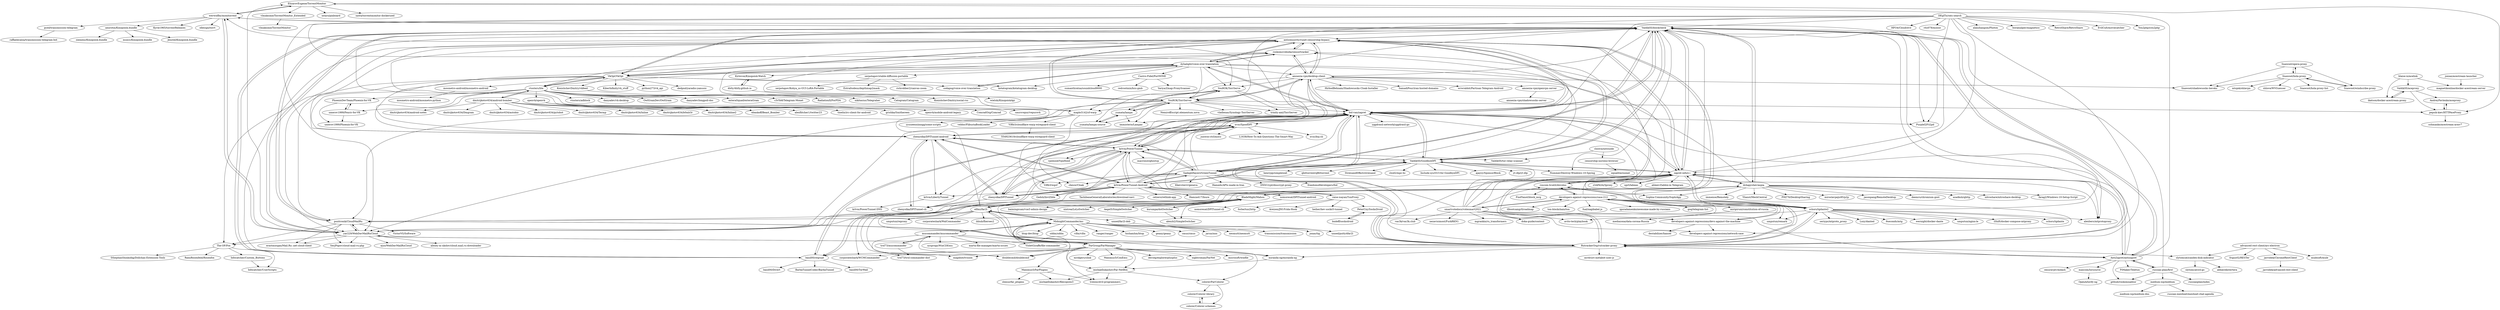 digraph G {
"ValdikSS/aceproxy" -> "AndreyPavlenko/aceproxy"
"ValdikSS/aceproxy" -> "ikatson/docker-acestream-proxy"
"ValdikSS/aceproxy" -> "pepsik-kiev/HTTPAceProxy"
"roskomsvoboda/censortracker" -> "anticensority/runet-censorship-bypass"
"roskomsvoboda/censortracker" -> "amnezia-vpn/desktop-client"
"roskomsvoboda/censortracker" -> "zhenyolka/DPITunnel-android"
"roskomsvoboda/censortracker" -> "ilyhalight/voice-over-translation"
"mucommander/mucommander" -> "trol73/mucommander"
"mucommander/mucommander" -> "doublecmd/doublecmd" ["e"=1]
"mucommander/mucommander" -> "MidnightCommander/mc"
"mucommander/mucommander" -> "VioletGiraffe/file-commander"
"mucommander/mucommander" -> "trol73/trol-commander-dist"
"mucommander/mucommander" -> "sysprogs/WinCDEmu" ["e"=1]
"mucommander/mucommander" -> "marta-file-manager/marta-issues"
"mucommander/mucommander" -> "FarGroup/FarManager"
"ValdikSS/GoodbyeDPI" -> "bol-van/zapret"
"ValdikSS/GoodbyeDPI" -> "SadeghHayeri/GreenTunnel"
"ValdikSS/GoodbyeDPI" -> "ValdikSS/blockcheck"
"ValdikSS/GoodbyeDPI" -> "krlvm/PowerTunnel"
"ValdikSS/GoodbyeDPI" -> "krlvm/PowerTunnel-Android"
"ValdikSS/GoodbyeDPI" -> "StreisandEffect/streisand" ["e"=1]
"ValdikSS/GoodbyeDPI" -> "anticensority/runet-censorship-bypass"
"ValdikSS/GoodbyeDPI" -> "clsid2/mpc-hc" ["e"=1]
"ValdikSS/GoodbyeDPI" -> "Include-sys/GUI-for-GoodbyeDPI" ["e"=1]
"ValdikSS/GoodbyeDPI" -> "Nummer/Destroy-Windows-10-Spying" ["e"=1]
"ValdikSS/GoodbyeDPI" -> "ajayyy/SponsorBlock" ["e"=1]
"ValdikSS/GoodbyeDPI" -> "yt-dlp/yt-dlp" ["e"=1]
"ValdikSS/GoodbyeDPI" -> "henrypp/simplewall" ["e"=1]
"ValdikSS/GoodbyeDPI" -> "zapret-info/z-i"
"ValdikSS/GoodbyeDPI" -> "qbittorrent/qBittorrent" ["e"=1]
"yar229/WebDavMailRuCloud" -> "pozitronik/CloudMailRu"
"yar229/WebDavMailRuCloud" -> "erastmorgan/Mail.Ru-.net-cloud-client"
"yar229/WebDavMailRuCloud" -> "ValdikSS/blockcheck"
"yar229/WebDavMailRuCloud" -> "SerjPopov/cloud-mail-ru-php"
"yar229/WebDavMailRuCloud" -> "alexey-m-ukolov/cloud.mail.ru-downloader"
"yar229/WebDavMailRuCloud" -> "The-OP/Fox"
"yar229/WebDavMailRuCloud" -> "bol-van/zapret"
"yar229/WebDavMailRuCloud" -> "ElizarovEugene/TorrentMonitor"
"yar229/WebDavMailRuCloud" -> "werwolfby/monitorrent"
"yar229/WebDavMailRuCloud" -> "ejuo/WebDavMailRuCloud"
"yar229/WebDavMailRuCloud" -> "RutrackerOrg/rutracker-proxy"
"ValdikSS/blockcheck" -> "bol-van/zapret"
"ValdikSS/blockcheck" -> "ValdikSS/GoodbyeDPI"
"ValdikSS/blockcheck" -> "zapret-info/z-i"
"ValdikSS/blockcheck" -> "basil00/reqrypt"
"ValdikSS/blockcheck" -> "RutrackerOrg/rutracker-proxy"
"ValdikSS/blockcheck" -> "AntiZapret/antizapret"
"ValdikSS/blockcheck" -> "anticensority/runet-censorship-bypass"
"ValdikSS/blockcheck" -> "dchapyshev/aspia"
"ValdikSS/blockcheck" -> "pozitronik/CloudMailRu"
"ValdikSS/blockcheck" -> "yar229/WebDavMailRuCloud"
"ValdikSS/blockcheck" -> "PurpleI2P/i2pd" ["e"=1]
"ValdikSS/blockcheck" -> "Nummer/Destroy-Windows-10-Spying" ["e"=1]
"ValdikSS/blockcheck" -> "SadeghHayeri/GreenTunnel"
"ValdikSS/blockcheck" -> "VkOpt/VkOpt"
"ValdikSS/blockcheck" -> "alexbers/mtprotoproxy" ["e"=1]
"anticensority/runet-censorship-bypass" -> "roskomsvoboda/censortracker"
"anticensority/runet-censorship-bypass" -> "ValdikSS/blockcheck"
"anticensority/runet-censorship-bypass" -> "VkOpt/VkOpt"
"anticensority/runet-censorship-bypass" -> "bol-van/zapret"
"anticensority/runet-censorship-bypass" -> "ValdikSS/GoodbyeDPI"
"anticensority/runet-censorship-bypass" -> "RutrackerOrg/rutracker-proxy"
"anticensority/runet-censorship-bypass" -> "ilyhalight/voice-over-translation"
"anticensority/runet-censorship-bypass" -> "amnezia-vpn/desktop-client"
"anticensority/runet-censorship-bypass" -> "zapret-info/z-i"
"anticensority/runet-censorship-bypass" -> "YouROK/TorrServer"
"anticensority/runet-censorship-bypass" -> "basil00/reqrypt"
"anticensority/runet-censorship-bypass" -> "zhenyolka/DPITunnel-android"
"anticensority/runet-censorship-bypass" -> "vtosters/lite"
"anticensority/runet-censorship-bypass" -> "yar229/WebDavMailRuCloud"
"anticensority/runet-censorship-bypass" -> "maple3142/cf-warp"
"bol-van/zapret" -> "ValdikSS/blockcheck"
"bol-van/zapret" -> "ValdikSS/GoodbyeDPI"
"bol-van/zapret" -> "SadeghHayeri/GreenTunnel"
"bol-van/zapret" -> "krlvm/PowerTunnel"
"bol-van/zapret" -> "zapret-info/z-i"
"bol-van/zapret" -> "basil00/reqrypt"
"bol-van/zapret" -> "zhenyolka/DPITunnel"
"bol-van/zapret" -> "ilyhalight/voice-over-translation"
"bol-van/zapret" -> "PurpleI2P/i2pd" ["e"=1]
"bol-van/zapret" -> "anticensority/runet-censorship-bypass"
"bol-van/zapret" -> "zhenyolka/DPITunnel-android"
"bol-van/zapret" -> "RutrackerOrg/rutracker-proxy"
"bol-van/zapret" -> "yggdrasil-network/yggdrasil-go" ["e"=1]
"bol-van/zapret" -> "amnezia-vpn/desktop-client"
"bol-van/zapret" -> "xvzc/SpoofDPI"
"VkOpt/VkOpt" -> "anticensority/runet-censorship-bypass"
"VkOpt/VkOpt" -> "ValdikSS/blockcheck"
"VkOpt/VkOpt" -> "sodapng/voice-over-translation"
"VkOpt/VkOpt" -> "vtosters/lite"
"VkOpt/VkOpt" -> "KiberInfinity/vk_stuff"
"VkOpt/VkOpt" -> "The-OP/Fox"
"VkOpt/VkOpt" -> "ilyhalight/voice-over-translation"
"VkOpt/VkOpt" -> "roskomsvoboda/censortracker"
"VkOpt/VkOpt" -> "pozitronik/CloudMailRu"
"VkOpt/VkOpt" -> "zhenyolka/DPITunnel-android"
"VkOpt/VkOpt" -> "python273/vk_api" ["e"=1]
"VkOpt/VkOpt" -> "dedpnd/yaradio-yamusic" ["e"=1]
"VkOpt/VkOpt" -> "kotatogram/kotatogram-desktop" ["e"=1]
"VkOpt/VkOpt" -> "KonishchevDmitry/vkfeed"
"VkOpt/VkOpt" -> "mosmetro-android/mosmetro-android"
"zapret-info/z-i" -> "ValdikSS/blockcheck"
"zapret-info/z-i" -> "bol-van/zapret"
"zapret-info/z-i" -> "AntiZapret/antizapret"
"zapret-info/z-i" -> "alexbers/mtprotoproxy" ["e"=1]
"zapret-info/z-i" -> "RutrackerOrg/rutracker-proxy"
"zapret-info/z-i" -> "schors/tgdante2"
"zapret-info/z-i" -> "anticensority/runet-censorship-bypass"
"zapret-info/z-i" -> "ValdikSS/GoodbyeDPI"
"zapret-info/z-i" -> "ableev/Zabbix-in-Telegram" ["e"=1]
"zapret-info/z-i" -> "roscom-hvatit/dovolno"
"zapret-info/z-i" -> "yar229/WebDavMailRuCloud"
"zapret-info/z-i" -> "z3APA3A/3proxy" ["e"=1]
"zapret-info/z-i" -> "werwolfby/monitorrent"
"zapret-info/z-i" -> "uprt/labean" ["e"=1]
"zapret-info/z-i" -> "dchapyshev/aspia"
"Castro-Fidel/PortWINE" -> "redrootmin/bzu-gmb"
"Castro-Fidel/PortWINE" -> "Yariya/Zmap-ProxyScanner" ["e"=1]
"Castro-Fidel/PortWINE" -> "sumanthratna/soundcloud9000" ["e"=1]
"amnezia-vpn/desktop-client" -> "roskomsvoboda/censortracker"
"amnezia-vpn/desktop-client" -> "cbeuw/Cloak" ["e"=1]
"amnezia-vpn/desktop-client" -> "bol-van/zapret"
"amnezia-vpn/desktop-client" -> "amnezia-vpn/openvpn-server"
"amnezia-vpn/desktop-client" -> "HirbodBehnam/Shadowsocks-Cloak-Installer" ["e"=1]
"amnezia-vpn/desktop-client" -> "anticensority/runet-censorship-bypass"
"amnezia-vpn/desktop-client" -> "Snawoot/shadowsocks-heroku"
"amnezia-vpn/desktop-client" -> "SamadiPour/iran-hosted-domains" ["e"=1]
"amnezia-vpn/desktop-client" -> "maple3142/cf-warp"
"amnezia-vpn/desktop-client" -> "vpnhood/VpnHood" ["e"=1]
"amnezia-vpn/desktop-client" -> "ValdikSS/blockcheck"
"amnezia-vpn/desktop-client" -> "krlvm/PowerTunnel"
"amnezia-vpn/desktop-client" -> "wrwrabbit/Partisan-Telegram-Android" ["e"=1]
"amnezia-vpn/desktop-client" -> "YouROK/TorrServer"
"amnezia-vpn/desktop-client" -> "YouROK/TorrServe"
"zhenyolka/DPITunnel" -> "zhenyolka/DPITunnel-android"
"zhenyolka/DPITunnel" -> "krlvm/PowerTunnel-Android"
"zhenyolka/DPITunnel" -> "krlvm/PowerTunnel"
"zhenyolka/DPITunnel" -> "zhenyolka/DPITunnel-cli"
"zhenyolka/DPITunnel" -> "bol-van/zapret"
"zhenyolka/DPITunnel" -> "SadeghHayeri/GreenTunnel"
"ElizarovEugene/TorrentMonitor" -> "werwolfby/monitorrent"
"ElizarovEugene/TorrentMonitor" -> "pepsik-kiev/HTTPAceProxy"
"ElizarovEugene/TorrentMonitor" -> "vlmaksime/TorrentMonitor_Extended"
"ElizarovEugene/TorrentMonitor" -> "intaro/pinboard" ["e"=1]
"ElizarovEugene/TorrentMonitor" -> "nawa/torrentmonitor-dockerized"
"krlvm/PowerTunnel" -> "krlvm/PowerTunnel-Android"
"krlvm/PowerTunnel" -> "xvzc/SpoofDPI"
"krlvm/PowerTunnel" -> "zhenyolka/DPITunnel"
"krlvm/PowerTunnel" -> "SadeghHayeri/GreenTunnel"
"krlvm/PowerTunnel" -> "bol-van/zapret"
"krlvm/PowerTunnel" -> "zhenyolka/DPITunnel-cli"
"krlvm/PowerTunnel" -> "zhenyolka/DPITunnel-android"
"krlvm/PowerTunnel" -> "krlvm/LibertyTunnel"
"krlvm/PowerTunnel" -> "ValdikSS/GoodbyeDPI"
"krlvm/PowerTunnel" -> "basil00/reqrypt"
"krlvm/PowerTunnel" -> "Gedsh/InviZible" ["e"=1]
"krlvm/PowerTunnel" -> "macronut/ghostcp" ["e"=1]
"krlvm/PowerTunnel" -> "nomoresat/DPITunnel-android"
"krlvm/PowerTunnel" -> "ValdikSS/tor-relay-scanner"
"krlvm/PowerTunnel" -> "vpnhood/VpnHood" ["e"=1]
"AntiZapret/antizapret" -> "ValdikSS/blockcheck"
"AntiZapret/antizapret" -> "zapret-info/z-i"
"AntiZapret/antizapret" -> "russian-plan/first"
"AntiZapret/antizapret" -> "ElizarovEugene/TorrentMonitor"
"AntiZapret/antizapret" -> "emuravjev/mdash" ["e"=1]
"AntiZapret/antizapret" -> "RutrackerOrg/rutracker-proxy"
"AntiZapret/antizapret" -> "maxcom/lorsource"
"AntiZapret/antizapret" -> "github/roskomnadzor"
"AntiZapret/antizapret" -> "bol-van/zapret"
"AntiZapret/antizapret" -> "PiMaker/Teletun"
"SadeghHayeri/GreenTunnel" -> "ValdikSS/GoodbyeDPI"
"SadeghHayeri/GreenTunnel" -> "krlvm/PowerTunnel"
"SadeghHayeri/GreenTunnel" -> "bol-van/zapret"
"SadeghHayeri/GreenTunnel" -> "krlvm/PowerTunnel-Android"
"SadeghHayeri/GreenTunnel" -> "zhenyolka/DPITunnel"
"SadeghHayeri/GreenTunnel" -> "xvzc/SpoofDPI"
"SadeghHayeri/GreenTunnel" -> "Kkevsterrr/geneva" ["e"=1]
"SadeghHayeri/GreenTunnel" -> "ValdikSS/blockcheck"
"SadeghHayeri/GreenTunnel" -> "Hameds/APIs-made-in-Iran" ["e"=1]
"SadeghHayeri/GreenTunnel" -> "ViRb3/wgcf" ["e"=1]
"SadeghHayeri/GreenTunnel" -> "DNSCrypt/dnscrypt-proxy" ["e"=1]
"SadeghHayeri/GreenTunnel" -> "freedomofdevelopers/fod" ["e"=1]
"SadeghHayeri/GreenTunnel" -> "cbeuw/Cloak" ["e"=1]
"SadeghHayeri/GreenTunnel" -> "zhenyolka/DPITunnel-android"
"SadeghHayeri/GreenTunnel" -> "alexbers/mtprotoproxy" ["e"=1]
"smartvotedocs/votesmart2021" -> "developers-against-repressions/case-212"
"smartvotedocs/votesmart2021" -> "bol-van/zapret"
"smartvotedocs/votesmart2021" -> "developers-against-repressions/devs-against-the-machine"
"smartvotedocs/votesmart2021" -> "roskomsvoboda/censortracker"
"smartvotedocs/votesmart2021" -> "ValdikSS/GoodbyeDPI"
"smartvotedocs/votesmart2021" -> "anticensority/runet-censorship-bypass"
"smartvotedocs/votesmart2021" -> "roscom-hvatit/dovolno"
"smartvotedocs/votesmart2021" -> "nezavisimost/FuckRKN1" ["e"=1]
"smartvotedocs/votesmart2021" -> "zapret-info/z-i"
"smartvotedocs/votesmart2021" -> "mgrankin/ru_transformers" ["e"=1]
"smartvotedocs/votesmart2021" -> "developers-against-repressions/network-case"
"smartvotedocs/votesmart2021" -> "AntiZapret/antizapret"
"smartvotedocs/votesmart2021" -> "doka-guide/content" ["e"=1]
"smartvotedocs/votesmart2021" -> "avito-tech/playbook" ["e"=1]
"smartvotedocs/votesmart2021" -> "vas3k/vas3k.club" ["e"=1]
"dmitrijkotov634/android-bomber" -> "dmitrijkotov634/b0mb3r"
"dmitrijkotov634/android-bomber" -> "dmitrijkotov634/Inline2"
"dmitrijkotov634/android-bomber" -> "ebankoff/Beast_Bomber" ["e"=1]
"dmitrijkotov634/android-bomber" -> "dmitrijkotov634/android-notes"
"dmitrijkotov634/android-bomber" -> "dmitrijkotov634/Dmgram"
"dmitrijkotov634/android-bomber" -> "dmitrijkotov634/autobio"
"dmitrijkotov634/android-bomber" -> "dmitrijkotov634/pytobot"
"dmitrijkotov634/android-bomber" -> "vtosters/lite"
"dmitrijkotov634/android-bomber" -> "dmitrijkotov634/Termp"
"dmitrijkotov634/android-bomber" -> "dmitrijkotov634/Inline"
"roscom-hvatit/dovolno" -> "FindYanot/block_mrg"
"roscom-hvatit/dovolno" -> "schors/tgdante2"
"roscom-hvatit/dovolno" -> "zapret-info/z-i"
"roscom-hvatit/dovolno" -> "developers-against-repressions/case-212"
"roscom-hvatit/dovolno" -> "bol-van/zapret"
"BladeMight/Mahou" -> "kurumpa/dotSwitcher"
"BladeMight/Mahou" -> "alexzh2/SimpleSwitcher"
"BladeMight/Mahou" -> "pozitronik/CloudMailRu"
"BladeMight/Mahou" -> "ValdikSS/blockcheck"
"BladeMight/Mahou" -> "yar229/WebDavMailRuCloud"
"BladeMight/Mahou" -> "baimingxuan/vue3-admin-design" ["e"=1]
"BladeMight/Mahou" -> "miranda-ng/miranda-ng"
"BladeMight/Mahou" -> "dchapyshev/aspia"
"BladeMight/Mahou" -> "elfmz/far2l"
"BladeMight/Mahou" -> "xintrea/LoLoSwitcher"
"BladeMight/Mahou" -> "Aegel5/SimpleSwitcher"
"blaise-io/acelink" -> "ikatson/docker-acestream-proxy"
"blaise-io/acelink" -> "magnetikonline/docker-acestream-server"
"blaise-io/acelink" -> "ValdikSS/aceproxy"
"developers-against-repressions/case-212" -> "developers-against-repressions/devs-against-the-machine"
"developers-against-repressions/case-212" -> "smartvotedocs/votesmart2021"
"developers-against-repressions/case-212" -> "developers-against-repressions/network-case"
"developers-against-repressions/case-212" -> "umputun/remark" ["e"=1]
"developers-against-repressions/case-212" -> "tlbootcamp/tlroadmap" ["e"=1]
"developers-against-repressions/case-212" -> "schors/tgdante2"
"developers-against-repressions/case-212" -> "zapret-info/z-i"
"developers-against-repressions/case-212" -> "roscom-hvatit/dovolno"
"developers-against-repressions/case-212" -> "ton-blockchain/ton" ["e"=1]
"developers-against-repressions/case-212" -> "fual/nagibabel.js" ["e"=1]
"developers-against-repressions/case-212" -> "igoradamenko/awesome-made-by-russians" ["e"=1]
"developers-against-repressions/case-212" -> "avito-tech/playbook" ["e"=1]
"developers-against-repressions/case-212" -> "miripiruni/constitution-of-russia"
"developers-against-repressions/case-212" -> "goq/telegram-list" ["e"=1]
"developers-against-repressions/case-212" -> "ValdikSS/blockcheck"
"elfmz/far2l" -> "FarGroup/FarManager"
"elfmz/far2l" -> "unxed/far2l-deb"
"elfmz/far2l" -> "corporateshark/WCMCommander"
"elfmz/far2l" -> "corporateshark/WalCommander"
"elfmz/far2l" -> "ValdikSS/blockcheck"
"elfmz/far2l" -> "MidnightCommander/mc"
"elfmz/far2l" -> "bol-van/zapret"
"elfmz/far2l" -> "ihhub/fheroes2" ["e"=1]
"elfmz/far2l" -> "unxed/putty4far2l"
"elfmz/far2l" -> "magiblot/tvision" ["e"=1]
"elfmz/far2l" -> "BladeMight/Mahou"
"elfmz/far2l" -> "michaellukashov/Far-NetBox"
"elfmz/far2l" -> "doublecmd/doublecmd" ["e"=1]
"elfmz/far2l" -> "umputun/reproxy" ["e"=1]
"elfmz/far2l" -> "dchapyshev/aspia"
"sodapng/voice-over-translation" -> "ilyhalight/voice-over-translation"
"maxcom/lorsource" -> "OpenA/lorify-ng"
"schors/tgdante2" -> "zapret-info/z-i"
"schors/tgdante2" -> "schors/tgdante"
"schors/tgdante2" -> "seriyps/mtproto_proxy" ["e"=1]
"schors/tgdante2" -> "alexbers/mtprotoproxy" ["e"=1]
"schors/tgdante2" -> "Lozy/danted" ["e"=1]
"schors/tgdante2" -> "9seconds/mtg" ["e"=1]
"schors/tgdante2" -> "wernight/docker-dante"
"schors/tgdante2" -> "RutrackerOrg/rutracker-proxy"
"schors/tgdante2" -> "umputun/nginx-le" ["e"=1]
"schors/tgdante2" -> "iShift/docker-compose-mtproxy"
"schors/tgdante2" -> "ValdikSS/blockcheck"
"schors/tgdante2" -> "umputun/remark" ["e"=1]
"schors/tgdante2" -> "roscom-hvatit/dovolno"
"schors/tgdante2" -> "developers-against-repressions/case-212"
"schors/tgdante2" -> "pozitronik/CloudMailRu"
"FarGroup/FarManager" -> "elfmz/far2l"
"FarGroup/FarManager" -> "MidnightCommander/mc"
"FarGroup/FarManager" -> "Maximus5/ConEmu" ["e"=1]
"FarGroup/FarManager" -> "michaellukashov/Far-NetBox"
"FarGroup/FarManager" -> "doublecmd/doublecmd" ["e"=1]
"FarGroup/FarManager" -> "trexinc/evil-programmers"
"FarGroup/FarManager" -> "derceg/explorerplusplus" ["e"=1]
"FarGroup/FarManager" -> "nightroman/FarNet"
"FarGroup/FarManager" -> "microsoft/winfile" ["e"=1]
"FarGroup/FarManager" -> "colorer/FarColorer"
"FarGroup/FarManager" -> "corporateshark/WCMCommander"
"FarGroup/FarManager" -> "miranda-ng/miranda-ng"
"FarGroup/FarManager" -> "magiblot/tvision" ["e"=1]
"FarGroup/FarManager" -> "Maximus5/FarPlugins"
"FarGroup/FarManager" -> "mridgers/clink" ["e"=1]
"miranda-ng/miranda-ng" -> "michaellukashov/Far-NetBox"
"clostra/newnode" -> "censorship-no/ceno-browser"
"clostra/newnode" -> "ValdikSS/tor-relay-scanner"
"ilyhalight/voice-over-translation" -> "sodapng/voice-over-translation"
"ilyhalight/voice-over-translation" -> "bol-van/zapret"
"ilyhalight/voice-over-translation" -> "roskomsvoboda/censortracker"
"ilyhalight/voice-over-translation" -> "serpotapov/stable-diffusion-portable"
"ilyhalight/voice-over-translation" -> "anticensority/runet-censorship-bypass"
"ilyhalight/voice-over-translation" -> "VkOpt/VkOpt"
"ilyhalight/voice-over-translation" -> "Sophia-Community/SophiApp" ["e"=1]
"ilyhalight/voice-over-translation" -> "ValdikSS/GoodbyeDPI"
"ilyhalight/voice-over-translation" -> "vtosters/lite"
"ilyhalight/voice-over-translation" -> "Kirlovon/Kinopoisk-Watch"
"ilyhalight/voice-over-translation" -> "YouROK/TorrServer"
"ilyhalight/voice-over-translation" -> "YouROK/TorrServe"
"ilyhalight/voice-over-translation" -> "kotatogram/kotatogram-desktop" ["e"=1]
"ilyhalight/voice-over-translation" -> "Castro-Fidel/PortWINE"
"ilyhalight/voice-over-translation" -> "amnezia-vpn/desktop-client"
"dchapyshev/aspia" -> "ValdikSS/blockcheck"
"dchapyshev/aspia" -> "nitroshare/nitroshare-desktop" ["e"=1]
"dchapyshev/aspia" -> "farag2/Windows-10-Setup-Script" ["e"=1]
"dchapyshev/aspia" -> "immense/Remotely" ["e"=1]
"dchapyshev/aspia" -> "zapret-info/z-i"
"dchapyshev/aspia" -> "BladeMight/Mahou"
"dchapyshev/aspia" -> "Ylianst/MeshCentral" ["e"=1]
"dchapyshev/aspia" -> "yar229/WebDavMailRuCloud"
"dchapyshev/aspia" -> "amnezia-vpn/desktop-client"
"dchapyshev/aspia" -> "PHZ76/DesktopSharing" ["e"=1]
"dchapyshev/aspia" -> "miroslavpejic85/p2p" ["e"=1]
"dchapyshev/aspia" -> "jasonpang/RemoteDesktop" ["e"=1]
"dchapyshev/aspia" -> "deemru/chromium-gost"
"dchapyshev/aspia" -> "azadkuh/qhttp" ["e"=1]
"dchapyshev/aspia" -> "Sophia-Community/SophiApp" ["e"=1]
"MidnightCommander/mc" -> "FarGroup/FarManager"
"MidnightCommander/mc" -> "doublecmd/doublecmd" ["e"=1]
"MidnightCommander/mc" -> "vifm/vifm" ["e"=1]
"MidnightCommander/mc" -> "elfmz/far2l"
"MidnightCommander/mc" -> "mucommander/mucommander"
"MidnightCommander/mc" -> "ranger/ranger" ["e"=1]
"MidnightCommander/mc" -> "hishamhm/htop" ["e"=1]
"MidnightCommander/mc" -> "geany/geany" ["e"=1]
"MidnightCommander/mc" -> "cmus/cmus" ["e"=1]
"MidnightCommander/mc" -> "jarun/nnn" ["e"=1]
"MidnightCommander/mc" -> "neomutt/neomutt" ["e"=1]
"MidnightCommander/mc" -> "transmission/transmission" ["e"=1]
"MidnightCommander/mc" -> "jonas/tig" ["e"=1]
"MidnightCommander/mc" -> "htop-dev/htop" ["e"=1]
"MidnightCommander/mc" -> "sddm/sddm" ["e"=1]
"Snawoot/opera-proxy" -> "Snawoot/hola-proxy"
"Snawoot/opera-proxy" -> "Snawoot/windscribe-proxy"
"Snawoot/opera-proxy" -> "Snawoot/shadowsocks-heroku"
"advanced-rest-client/arc-electron" -> "frigus02/RESTer"
"advanced-rest-client/arc-electron" -> "jarrodek/ChromeRestClient"
"advanced-rest-client/arc-electron" -> "slytomcat/yandex-disk-indicator"
"advanced-rest-client/arc-electron" -> "mulesoft/mule" ["e"=1]
"russian-plan/first" -> "AntiZapret/antizapret"
"russian-plan/first" -> "medium-isp/medium"
"russian-plan/first" -> "russianplan/index"
"russian-plan/first" -> "ValdikSS/blockcheck"
"russian-plan/first" -> "github/roskomnadzor"
"DEgITx/rats-search" -> "alanzhangzm/Photon" ["e"=1]
"DEgITx/rats-search" -> "boramalper/magnetico" ["e"=1]
"DEgITx/rats-search" -> "ValdikSS/blockcheck"
"DEgITx/rats-search" -> "bol-van/zapret"
"DEgITx/rats-search" -> "RetroShare/RetroShare" ["e"=1]
"DEgITx/rats-search" -> "YouROK/TorrServer"
"DEgITx/rats-search" -> "EvilCult/moviecatcher" ["e"=1]
"DEgITx/rats-search" -> "PurpleI2P/i2pd" ["e"=1]
"DEgITx/rats-search" -> "yar229/WebDavMailRuCloud"
"DEgITx/rats-search" -> "RutrackerOrg/rutracker-proxy"
"DEgITx/rats-search" -> "You2php/you2php" ["e"=1]
"DEgITx/rats-search" -> "HFO4/Cloudreve" ["e"=1]
"DEgITx/rats-search" -> "zapret-info/z-i"
"DEgITx/rats-search" -> "ritz078/moose" ["e"=1]
"DEgITx/rats-search" -> "YouROK/TorrServe"
"AndreyPavlenko/aceproxy" -> "pepsik-kiev/HTTPAceProxy"
"pepsik-kiev/HTTPAceProxy" -> "AndreyPavlenko/aceproxy"
"pepsik-kiev/HTTPAceProxy" -> "sshmanko/acestream-armv7"
"amnezia-vpn/openvpn-server" -> "amnezia-vpn/shadowsocks-server"
"censorship-no/ceno-browser" -> "equalitie/ouinet"
"zhenyolka/DPITunnel-android" -> "zhenyolka/DPITunnel-cli"
"zhenyolka/DPITunnel-android" -> "zhenyolka/DPITunnel"
"zhenyolka/DPITunnel-android" -> "krlvm/PowerTunnel-Android"
"zhenyolka/DPITunnel-android" -> "krlvm/PowerTunnel"
"zhenyolka/DPITunnel-android" -> "krlvm/LibertyTunnel"
"zhenyolka/DPITunnel-android" -> "xvzc/SpoofDPI"
"yumata/lampa" -> "yumata/lampa-source"
"yumata/lampa" -> "YouROK/TorrServer"
"yumata/lampa" -> "YouROK/TorrServe"
"yumata/lampa" -> "immisterio/Lampac"
"PeterCxy/SocksDroid" -> "bndeff/socksdroid"
"serpotapov/stable-diffusion-portable" -> "serpotapov/Kohya_ss-GUI-LoRA-Portable"
"serpotapov/stable-diffusion-portable" -> "Extraltodeus/depthmap2mask" ["e"=1]
"serpotapov/stable-diffusion-portable" -> "richrobber2/canvas-zoom"
"bndeff/socksdroid" -> "PeterCxy/SocksDroid"
"amirotin/Kinopoisk.bundle" -> "Jenstel/Kinopoisk.bundle"
"amirotin/Kinopoisk.bundle" -> "ziemenz/Kinopoisk.bundle"
"amirotin/Kinopoisk.bundle" -> "muxcc/Kinopoisk.bundle"
"slytomcat/yandex-disk-indicator" -> "slytomcat/yd-go"
"slytomcat/yandex-disk-indicator" -> "abbat/ekstertera"
"trol73/mucommander" -> "trol73/trol-commander-dist"
"trol73/mucommander" -> "mucommander/mucommander"
"ViRb3/cloudflare-warp-wireguard-client" -> "554923619/cloudflare-warp-wireguard-client"
"KonishchevDmitry/vkfeed" -> "KonishchevDmitry/social-rss"
"YouROK/TorrServer" -> "YouROK/TorrServe"
"YouROK/TorrServer" -> "yumata/lampa"
"YouROK/TorrServer" -> "yumata/lampa-source"
"YouROK/TorrServer" -> "immisterio/Lampac"
"YouROK/TorrServer" -> "vladlenas/Synology-TorrServer"
"YouROK/TorrServer" -> "bol-van/zapret"
"YouROK/TorrServer" -> "maple3142/cf-warp"
"YouROK/TorrServer" -> "ValdikSS/blockcheck"
"YouROK/TorrServer" -> "pepsik-kiev/HTTPAceProxy"
"YouROK/TorrServer" -> "pozitronik/CloudMailRu"
"YouROK/TorrServer" -> "yar229/WebDavMailRuCloud"
"YouROK/TorrServer" -> "trinity-aml/TorrServer"
"YouROK/TorrServer" -> "Nemiroff/script.elementum.nova"
"YouROK/TorrServer" -> "anticensority/runet-censorship-bypass"
"YouROK/TorrServer" -> "amnezia-vpn/desktop-client"
"krlvm/PowerTunnel-Android" -> "krlvm/PowerTunnel"
"krlvm/PowerTunnel-Android" -> "zhenyolka/DPITunnel"
"krlvm/PowerTunnel-Android" -> "zhenyolka/DPITunnel-android"
"krlvm/PowerTunnel-Android" -> "SadeghHayeri/GreenTunnel"
"krlvm/PowerTunnel-Android" -> "Gedsh/InviZible" ["e"=1]
"krlvm/PowerTunnel-Android" -> "TachibanaGeneralLaboratories/download-navi" ["e"=1]
"krlvm/PowerTunnel-Android" -> "raise-isayan/TunProxy"
"krlvm/PowerTunnel-Android" -> "ValdikSS/GoodbyeDPI"
"krlvm/PowerTunnel-Android" -> "celzero/rethink-app" ["e"=1]
"krlvm/PowerTunnel-Android" -> "krlvm/LibertyTunnel"
"krlvm/PowerTunnel-Android" -> "nomoresat/DPITunnel-android"
"krlvm/PowerTunnel-Android" -> "bol-van/zapret"
"krlvm/PowerTunnel-Android" -> "xvzc/SpoofDPI"
"krlvm/PowerTunnel-Android" -> "Hamza417/Inure" ["e"=1]
"krlvm/PowerTunnel-Android" -> "zhenyolka/DPITunnel-cli"
"Kirlovon/Kinopoisk-Watch" -> "4h0y/4h0y.github.io"
"openvk/openvk" -> "openvk/mobile-android-legacy"
"openvk/openvk" -> "ComradOrg/Comrad"
"openvk/openvk" -> "saursvepur/vepurovk"
"openvk/openvk" -> "alexflitcher1/twitter23"
"openvk/openvk" -> "tinelix/irc-client-for-android"
"openvk/openvk" -> "grishka/Smithereen" ["e"=1]
"vtosters/lite" -> "exteraSquad/exteraGram" ["e"=1]
"vtosters/lite" -> "umerov1999/Fenrir-for-VK"
"vtosters/lite" -> "openvk/openvk"
"vtosters/lite" -> "c3r5b8/Telegram-Monet" ["e"=1]
"vtosters/lite" -> "RadiationX/ForPDA"
"vtosters/lite" -> "nikitasius/Telegraher" ["e"=1]
"vtosters/lite" -> "Catogram/Catogram" ["e"=1]
"vtosters/lite" -> "vtosters/adblock"
"vtosters/lite" -> "dmitrijkotov634/android-bomber"
"vtosters/lite" -> "VkOpt/VkOpt"
"vtosters/lite" -> "zhenyolka/DPITunnel-android"
"vtosters/lite" -> "danyadev/vk-desktop" ["e"=1]
"vtosters/lite" -> "OwlGramDev/OwlGram" ["e"=1]
"vtosters/lite" -> "danyadev/longpoll-doc" ["e"=1]
"vtosters/lite" -> "PhoenixDevTeam/Phoenix-for-VK"
"mosmetro-android/mosmetro-android" -> "mosmetro-android/mosmetro-python"
"pyed/transmission-telegram" -> "raffaelecalza/transmission-telegram-bot"
"medium-isp/medium" -> "medium-isp/medium-dns"
"medium-isp/medium" -> "russian-meshnet/meshnet-chat-agenda" ["e"=1]
"maple3142/cf-warp" -> "ViRb3/wgcf" ["e"=1]
"maple3142/cf-warp" -> "ViRb3/cloudflare-warp-wireguard-client"
"maple3142/cf-warp" -> "roskomsvoboda/censortracker"
"maple3142/cf-warp" -> "yyuueexxiinngg/some-scripts" ["e"=1]
"maple3142/cf-warp" -> "veldor/FlibustaBookLoader"
"jarrodek/ChromeRestClient" -> "jarrodek/advanced-rest-client"
"PhoenixDevTeam/Phoenix-for-VK" -> "umerov1999/Phoenix-for-VK"
"PhoenixDevTeam/Phoenix-for-VK" -> "umerov1999/Fenrir-for-VK"
"pozitronik/CloudMailRu" -> "yar229/WebDavMailRuCloud"
"pozitronik/CloudMailRu" -> "erastmorgan/Mail.Ru-.net-cloud-client"
"pozitronik/CloudMailRu" -> "ValdikSS/blockcheck"
"pozitronik/CloudMailRu" -> "SerjPopov/cloud-mail-ru-php"
"pozitronik/CloudMailRu" -> "The-OP/Fox"
"pozitronik/CloudMailRu" -> "VictorVG/Software"
"pozitronik/CloudMailRu" -> "RutrackerOrg/rutracker-proxy"
"YouROK/TorrServe" -> "YouROK/TorrServer"
"YouROK/TorrServe" -> "yumata/lampa"
"YouROK/TorrServe" -> "yumata/lampa-source"
"YouROK/TorrServe" -> "immisterio/Lampac"
"YouROK/TorrServe" -> "trinity-aml/TorrServer"
"zhenyolka/DPITunnel-cli" -> "zhenyolka/DPITunnel-android"
"colorer/Colorer-library" -> "colorer/Colorer-schemes"
"colorer/Colorer-schemes" -> "colorer/Colorer-library"
"colorer/FarColorer" -> "colorer/Colorer-library"
"colorer/FarColorer" -> "colorer/Colorer-schemes"
"krlvm/LibertyTunnel" -> "krlvm/PowerTunnel-DNS"
"werwolfby/monitorrent" -> "ElizarovEugene/TorrentMonitor"
"werwolfby/monitorrent" -> "Kyrie1965/torrentReleases"
"werwolfby/monitorrent" -> "amirotin/Kinopoisk.bundle"
"werwolfby/monitorrent" -> "idlesign/torrt"
"werwolfby/monitorrent" -> "ValdikSS/blockcheck"
"werwolfby/monitorrent" -> "yar229/WebDavMailRuCloud"
"werwolfby/monitorrent" -> "pyed/transmission-telegram"
"4h0y/4h0y.github.io" -> "Kirlovon/Kinopoisk-Watch"
"4h0y/4h0y.github.io" -> "wielski/KinopoiskApi"
"The-OP/Fox" -> "RamiRosenfeld/Rosenfox"
"The-OP/Fox" -> "Infocatcher/Custom_Buttons"
"The-OP/Fox" -> "Infocatcher/UserScripts"
"The-OP/Fox" -> "SthephanShinkufag/Dollchan-Extension-Tools" ["e"=1]
"basil00/reqrypt" -> "basil00/TorWall" ["e"=1]
"basil00/reqrypt" -> "ValdikSS/blockcheck"
"basil00/reqrypt" -> "bol-van/zapret"
"basil00/reqrypt" -> "basil00/Divert" ["e"=1]
"basil00/reqrypt" -> "krlvm/PowerTunnel"
"basil00/reqrypt" -> "BarbaTunnelCoder/BarbaTunnel"
"jonian/acestream-launcher" -> "magnetikonline/docker-acestream-server"
"RutrackerOrg/rutracker-proxy" -> "ValdikSS/blockcheck"
"RutrackerOrg/rutracker-proxy" -> "zapret-info/z-i"
"RutrackerOrg/rutracker-proxy" -> "bol-van/zapret"
"RutrackerOrg/rutracker-proxy" -> "pozitronik/CloudMailRu"
"RutrackerOrg/rutracker-proxy" -> "anticensority/runet-censorship-bypass"
"RutrackerOrg/rutracker-proxy" -> "schors/tgdante2"
"RutrackerOrg/rutracker-proxy" -> "yar229/WebDavMailRuCloud"
"RutrackerOrg/rutracker-proxy" -> "miranda-ng/miranda-ng"
"RutrackerOrg/rutracker-proxy" -> "asrdri/yt-metabot-user-js"
"RutrackerOrg/rutracker-proxy" -> "AntiZapret/antizapret"
"RutrackerOrg/rutracker-proxy" -> "slytomcat/yandex-disk-indicator"
"RutrackerOrg/rutracker-proxy" -> "ValdikSS/GoodbyeDPI"
"RutrackerOrg/rutracker-proxy" -> "werwolfby/monitorrent"
"RutrackerOrg/rutracker-proxy" -> "basil00/reqrypt"
"RutrackerOrg/rutracker-proxy" -> "roskomsvoboda/censortracker"
"kurumpa/dotSwitcher" -> "BladeMight/Mahou"
"kurumpa/dotSwitcher" -> "alexzh2/SimpleSwitcher"
"miripiruni/constitution-of-russia" -> "mediazona/data-corona-Russia"
"michaellukashov/Far-NetBox" -> "colorer/FarColorer"
"michaellukashov/Far-NetBox" -> "michaellukashov/filecopyex3"
"michaellukashov/Far-NetBox" -> "trexinc/evil-programmers"
"umerov1999/Fenrir-for-VK" -> "umerov1999/Phoenix-for-VK"
"umerov1999/Fenrir-for-VK" -> "PhoenixDevTeam/Phoenix-for-VK"
"developers-against-repressions/devs-against-the-machine" -> "developers-against-repressions/case-212"
"developers-against-repressions/devs-against-the-machine" -> "developers-against-repressions/network-case"
"developers-against-repressions/devs-against-the-machine" -> "destabilizer/hansel"
"yumata/lampa-source" -> "yumata/lampa"
"xvzc/SpoofDPI" -> "krlvm/PowerTunnel"
"xvzc/SpoofDPI" -> "zhenyolka/DPITunnel-cli"
"xvzc/SpoofDPI" -> "junwoo-ctrl/moco"
"xvzc/SpoofDPI" -> "zhenyolka/DPITunnel-android"
"xvzc/SpoofDPI" -> "L1638/How-To-Ask-Questions-The-Smart-Way"
"xvzc/SpoofDPI" -> "xvzc/boj-cli"
"nomoresat/DPITunnel-android" -> "nomoresat/DPITunnel-cli"
"Snawoot/hola-proxy" -> "Snawoot/opera-proxy"
"Snawoot/hola-proxy" -> "Snawoot/windscribe-proxy"
"Snawoot/hola-proxy" -> "Snawoot/hola-proxy-list"
"Snawoot/hola-proxy" -> "mtojek/ohlavpn"
"Snawoot/hola-proxy" -> "Snawoot/shadowsocks-heroku"
"Snawoot/hola-proxy" -> "xhlove/WVGuesser" ["e"=1]
"raise-isayan/TunProxy" -> "forbe/tun2http"
"raise-isayan/TunProxy" -> "krlvm/PowerTunnel-Android"
"raise-isayan/TunProxy" -> "Areizen/JNI-Frida-Hook" ["e"=1]
"raise-isayan/TunProxy" -> "heiher/hev-socks5-tunnel" ["e"=1]
"raise-isayan/TunProxy" -> "PeterCxy/SocksDroid"
"Infocatcher/Custom_Buttons" -> "Infocatcher/UserScripts"
"ikatson/docker-acestream-proxy" -> "ValdikSS/aceproxy"
"Snawoot/windscribe-proxy" -> "Snawoot/hola-proxy"
"vlmaksime/TorrentMonitor_Extended" -> "vlmaksime/TorrentMonitor"
"unxed/far2l-deb" -> "unxed/putty4far2l"
"Maximus5/FarPlugins" -> "michaellukashov/filecopyex3"
"Maximus5/FarPlugins" -> "trexinc/evil-programmers"
"Maximus5/FarPlugins" -> "shmuz/far_plugins"
"ValdikSS/aceproxy" ["l"="-32.784,-21.534"]
"AndreyPavlenko/aceproxy" ["l"="-32.764,-21.494"]
"ikatson/docker-acestream-proxy" ["l"="-32.797,-21.561"]
"pepsik-kiev/HTTPAceProxy" ["l"="-32.742,-21.46"]
"roskomsvoboda/censortracker" ["l"="-32.701,-21.301"]
"anticensority/runet-censorship-bypass" ["l"="-32.716,-21.291"]
"amnezia-vpn/desktop-client" ["l"="-32.679,-21.305"]
"zhenyolka/DPITunnel-android" ["l"="-32.762,-21.24"]
"ilyhalight/voice-over-translation" ["l"="-32.671,-21.272"]
"mucommander/mucommander" ["l"="-32.768,-20.994"]
"trol73/mucommander" ["l"="-32.753,-20.967"]
"doublecmd/doublecmd" ["l"="-27.845,-17.465"]
"MidnightCommander/mc" ["l"="-32.764,-21.05"]
"VioletGiraffe/file-commander" ["l"="-32.773,-20.934"]
"trol73/trol-commander-dist" ["l"="-32.774,-20.968"]
"sysprogs/WinCDEmu" ["l"="-27.911,-17.524"]
"marta-file-manager/marta-issues" ["l"="-32.811,-20.963"]
"FarGroup/FarManager" ["l"="-32.724,-21.069"]
"ValdikSS/GoodbyeDPI" ["l"="-32.796,-21.296"]
"bol-van/zapret" ["l"="-32.758,-21.283"]
"SadeghHayeri/GreenTunnel" ["l"="-32.825,-21.267"]
"ValdikSS/blockcheck" ["l"="-32.738,-21.296"]
"krlvm/PowerTunnel" ["l"="-32.785,-21.261"]
"krlvm/PowerTunnel-Android" ["l"="-32.823,-21.239"]
"StreisandEffect/streisand" ["l"="-32.579,-23.463"]
"clsid2/mpc-hc" ["l"="-27.714,-17.434"]
"Include-sys/GUI-for-GoodbyeDPI" ["l"="45.075,-17.002"]
"Nummer/Destroy-Windows-10-Spying" ["l"="-28.099,-17.233"]
"ajayyy/SponsorBlock" ["l"="-28.336,-21.68"]
"yt-dlp/yt-dlp" ["l"="-27.571,-17.073"]
"henrypp/simplewall" ["l"="-27.928,-17.485"]
"zapret-info/z-i" ["l"="-32.757,-21.326"]
"qbittorrent/qBittorrent" ["l"="-27.535,-17.215"]
"yar229/WebDavMailRuCloud" ["l"="-32.7,-21.318"]
"pozitronik/CloudMailRu" ["l"="-32.694,-21.286"]
"erastmorgan/Mail.Ru-.net-cloud-client" ["l"="-32.657,-21.292"]
"SerjPopov/cloud-mail-ru-php" ["l"="-32.657,-21.307"]
"alexey-m-ukolov/cloud.mail.ru-downloader" ["l"="-32.637,-21.311"]
"The-OP/Fox" ["l"="-32.633,-21.277"]
"ElizarovEugene/TorrentMonitor" ["l"="-32.726,-21.407"]
"werwolfby/monitorrent" ["l"="-32.705,-21.384"]
"ejuo/WebDavMailRuCloud" ["l"="-32.669,-21.322"]
"RutrackerOrg/rutracker-proxy" ["l"="-32.732,-21.32"]
"basil00/reqrypt" ["l"="-32.761,-21.259"]
"AntiZapret/antizapret" ["l"="-32.752,-21.348"]
"dchapyshev/aspia" ["l"="-32.71,-21.246"]
"PurpleI2P/i2pd" ["l"="-29.868,-22.169"]
"VkOpt/VkOpt" ["l"="-32.673,-21.247"]
"alexbers/mtprotoproxy" ["l"="-34.787,-13.812"]
"YouROK/TorrServer" ["l"="-32.675,-21.338"]
"vtosters/lite" ["l"="-32.614,-21.22"]
"maple3142/cf-warp" ["l"="-32.657,-21.356"]
"zhenyolka/DPITunnel" ["l"="-32.799,-21.245"]
"yggdrasil-network/yggdrasil-go" ["l"="-29.905,-22.267"]
"xvzc/SpoofDPI" ["l"="-32.797,-21.225"]
"sodapng/voice-over-translation" ["l"="-32.641,-21.252"]
"KiberInfinity/vk_stuff" ["l"="-32.647,-21.229"]
"python273/vk_api" ["l"="-31.231,-19.307"]
"dedpnd/yaradio-yamusic" ["l"="-30.988,-19.355"]
"kotatogram/kotatogram-desktop" ["l"="-28.587,-21.944"]
"KonishchevDmitry/vkfeed" ["l"="-32.631,-21.2"]
"mosmetro-android/mosmetro-android" ["l"="-32.63,-21.17"]
"schors/tgdante2" ["l"="-32.783,-21.348"]
"ableev/Zabbix-in-Telegram" ["l"="-9.054,3.633"]
"roscom-hvatit/dovolno" ["l"="-32.797,-21.367"]
"z3APA3A/3proxy" ["l"="-39.889,-17.639"]
"uprt/labean" ["l"="-34.114,-14.094"]
"Castro-Fidel/PortWINE" ["l"="-32.581,-21.296"]
"redrootmin/bzu-gmb" ["l"="-32.542,-21.306"]
"Yariya/Zmap-ProxyScanner" ["l"="16.338,3.801"]
"sumanthratna/soundcloud9000" ["l"="-28.792,-23.974"]
"cbeuw/Cloak" ["l"="-34.684,-13.985"]
"amnezia-vpn/openvpn-server" ["l"="-32.615,-21.317"]
"HirbodBehnam/Shadowsocks-Cloak-Installer" ["l"="-34.816,-13.894"]
"Snawoot/shadowsocks-heroku" ["l"="-32.538,-21.353"]
"SamadiPour/iran-hosted-domains" ["l"="25.445,14.26"]
"vpnhood/VpnHood" ["l"="-28.382,-21.998"]
"wrwrabbit/Partisan-Telegram-Android" ["l"="25.551,14.471"]
"YouROK/TorrServe" ["l"="-32.647,-21.331"]
"zhenyolka/DPITunnel-cli" ["l"="-32.78,-21.222"]
"vlmaksime/TorrentMonitor_Extended" ["l"="-32.724,-21.44"]
"intaro/pinboard" ["l"="-24.365,-42.699"]
"nawa/torrentmonitor-dockerized" ["l"="-32.737,-21.432"]
"krlvm/LibertyTunnel" ["l"="-32.809,-21.216"]
"Gedsh/InviZible" ["l"="-28.321,-21.927"]
"macronut/ghostcp" ["l"="-39.196,-17.213"]
"nomoresat/DPITunnel-android" ["l"="-32.859,-21.242"]
"ValdikSS/tor-relay-scanner" ["l"="-32.677,-21.383"]
"russian-plan/first" ["l"="-32.733,-21.274"]
"emuravjev/mdash" ["l"="6.73,-23.782"]
"maxcom/lorsource" ["l"="-32.801,-21.431"]
"github/roskomnadzor" ["l"="-32.75,-21.377"]
"PiMaker/Teletun" ["l"="-32.772,-21.418"]
"Kkevsterrr/geneva" ["l"="-34.569,-14.101"]
"Hameds/APIs-made-in-Iran" ["l"="25.421,14.025"]
"ViRb3/wgcf" ["l"="-34.529,-13.982"]
"DNSCrypt/dnscrypt-proxy" ["l"="-38.111,-19.193"]
"freedomofdevelopers/fod" ["l"="25.385,14.046"]
"smartvotedocs/votesmart2021" ["l"="-32.808,-21.338"]
"developers-against-repressions/case-212" ["l"="-32.831,-21.368"]
"developers-against-repressions/devs-against-the-machine" ["l"="-32.859,-21.387"]
"nezavisimost/FuckRKN1" ["l"="6.786,-24.205"]
"mgrankin/ru_transformers" ["l"="-9.247,20.339"]
"developers-against-repressions/network-case" ["l"="-32.863,-21.364"]
"doka-guide/content" ["l"="6.963,-24.017"]
"avito-tech/playbook" ["l"="6.79,-24.139"]
"vas3k/vas3k.club" ["l"="6.807,-24.238"]
"dmitrijkotov634/android-bomber" ["l"="-32.555,-21.158"]
"dmitrijkotov634/b0mb3r" ["l"="-32.524,-21.123"]
"dmitrijkotov634/Inline2" ["l"="-32.531,-21.151"]
"ebankoff/Beast_Bomber" ["l"="-6.746,-46.766"]
"dmitrijkotov634/android-notes" ["l"="-32.564,-21.134"]
"dmitrijkotov634/Dmgram" ["l"="-32.547,-21.136"]
"dmitrijkotov634/autobio" ["l"="-32.527,-21.164"]
"dmitrijkotov634/pytobot" ["l"="-32.55,-21.125"]
"dmitrijkotov634/Termp" ["l"="-32.518,-21.146"]
"dmitrijkotov634/Inline" ["l"="-32.534,-21.138"]
"FindYanot/block_mrg" ["l"="-32.824,-21.406"]
"BladeMight/Mahou" ["l"="-32.705,-21.205"]
"kurumpa/dotSwitcher" ["l"="-32.674,-21.17"]
"alexzh2/SimpleSwitcher" ["l"="-32.692,-21.175"]
"baimingxuan/vue3-admin-design" ["l"="-24.832,23.116"]
"miranda-ng/miranda-ng" ["l"="-32.708,-21.156"]
"elfmz/far2l" ["l"="-32.742,-21.14"]
"xintrea/LoLoSwitcher" ["l"="-32.712,-21.18"]
"Aegel5/SimpleSwitcher" ["l"="-32.684,-21.189"]
"blaise-io/acelink" ["l"="-32.815,-21.591"]
"magnetikonline/docker-acestream-server" ["l"="-32.836,-21.631"]
"umputun/remark" ["l"="26.331,-22.332"]
"tlbootcamp/tlroadmap" ["l"="6.846,-24.135"]
"ton-blockchain/ton" ["l"="-31.601,-19.572"]
"fual/nagibabel.js" ["l"="6.742,-23.95"]
"igoradamenko/awesome-made-by-russians" ["l"="6.762,-24.1"]
"miripiruni/constitution-of-russia" ["l"="-32.902,-21.404"]
"goq/telegram-list" ["l"="6.833,-24.099"]
"unxed/far2l-deb" ["l"="-32.778,-21.121"]
"corporateshark/WCMCommander" ["l"="-32.742,-21.096"]
"corporateshark/WalCommander" ["l"="-32.793,-21.1"]
"ihhub/fheroes2" ["l"="-25.167,32.331"]
"unxed/putty4far2l" ["l"="-32.761,-21.116"]
"magiblot/tvision" ["l"="-12.992,20.768"]
"michaellukashov/Far-NetBox" ["l"="-32.7,-21.095"]
"umputun/reproxy" ["l"="26.327,-22.286"]
"OpenA/lorify-ng" ["l"="-32.819,-21.454"]
"schors/tgdante" ["l"="-32.84,-21.342"]
"seriyps/mtproto_proxy" ["l"="-34.83,-13.812"]
"Lozy/danted" ["l"="-34.549,-13.737"]
"9seconds/mtg" ["l"="-34.695,-13.819"]
"wernight/docker-dante" ["l"="-32.865,-21.341"]
"umputun/nginx-le" ["l"="26.275,-22.299"]
"iShift/docker-compose-mtproxy" ["l"="-32.799,-21.396"]
"Maximus5/ConEmu" ["l"="-32.537,-18.804"]
"trexinc/evil-programmers" ["l"="-32.69,-21.068"]
"derceg/explorerplusplus" ["l"="-27.856,-17.545"]
"nightroman/FarNet" ["l"="-32.716,-21.023"]
"microsoft/winfile" ["l"="-27.975,-17.567"]
"colorer/FarColorer" ["l"="-32.693,-21.045"]
"Maximus5/FarPlugins" ["l"="-32.674,-21.054"]
"mridgers/clink" ["l"="-32.466,-18.842"]
"clostra/newnode" ["l"="-32.595,-21.452"]
"censorship-no/ceno-browser" ["l"="-32.555,-21.49"]
"serpotapov/stable-diffusion-portable" ["l"="-32.56,-21.267"]
"Sophia-Community/SophiApp" ["l"="-28.032,-17.543"]
"Kirlovon/Kinopoisk-Watch" ["l"="-32.765,-21.182"]
"nitroshare/nitroshare-desktop" ["l"="-10.316,22.28"]
"farag2/Windows-10-Setup-Script" ["l"="-28.122,-17.407"]
"immense/Remotely" ["l"="-32.055,-21.345"]
"Ylianst/MeshCentral" ["l"="-32.009,-21.314"]
"PHZ76/DesktopSharing" ["l"="-26.751,12.068"]
"miroslavpejic85/p2p" ["l"="-32.062,-21.438"]
"jasonpang/RemoteDesktop" ["l"="-33.993,-24.584"]
"deemru/chromium-gost" ["l"="-32.667,-21.207"]
"azadkuh/qhttp" ["l"="-10.196,22.243"]
"vifm/vifm" ["l"="-8.937,-20.248"]
"ranger/ranger" ["l"="-8.981,-20.219"]
"hishamhm/htop" ["l"="12.244,-44.612"]
"geany/geany" ["l"="-35.146,3.172"]
"cmus/cmus" ["l"="-8.914,-20.174"]
"jarun/nnn" ["l"="-11.71,-18.072"]
"neomutt/neomutt" ["l"="-8.972,-20.255"]
"transmission/transmission" ["l"="-27.489,-17.164"]
"jonas/tig" ["l"="-11.57,-18.222"]
"htop-dev/htop" ["l"="12.407,-44.582"]
"sddm/sddm" ["l"="-36.258,5.197"]
"Snawoot/opera-proxy" ["l"="-32.487,-21.379"]
"Snawoot/hola-proxy" ["l"="-32.461,-21.371"]
"Snawoot/windscribe-proxy" ["l"="-32.457,-21.393"]
"advanced-rest-client/arc-electron" ["l"="-32.673,-21.599"]
"frigus02/RESTer" ["l"="-32.638,-21.628"]
"jarrodek/ChromeRestClient" ["l"="-32.677,-21.656"]
"slytomcat/yandex-disk-indicator" ["l"="-32.701,-21.493"]
"mulesoft/mule" ["l"="9.494,23.127"]
"medium-isp/medium" ["l"="-32.746,-21.205"]
"russianplan/index" ["l"="-32.734,-21.226"]
"DEgITx/rats-search" ["l"="-32.71,-21.348"]
"alanzhangzm/Photon" ["l"="-27.231,-17.404"]
"boramalper/magnetico" ["l"="-36.001,-22.485"]
"RetroShare/RetroShare" ["l"="-29.845,-22.151"]
"EvilCult/moviecatcher" ["l"="-27.306,-17.441"]
"You2php/you2php" ["l"="-34.483,-13.373"]
"HFO4/Cloudreve" ["l"="-34.441,-13.463"]
"ritz078/moose" ["l"="12.479,-10.707"]
"sshmanko/acestream-armv7" ["l"="-32.742,-21.488"]
"amnezia-vpn/shadowsocks-server" ["l"="-32.583,-21.327"]
"equalitie/ouinet" ["l"="-32.53,-21.513"]
"yumata/lampa" ["l"="-32.63,-21.355"]
"yumata/lampa-source" ["l"="-32.614,-21.347"]
"immisterio/Lampac" ["l"="-32.63,-21.337"]
"PeterCxy/SocksDroid" ["l"="-32.968,-21.194"]
"bndeff/socksdroid" ["l"="-32.999,-21.184"]
"serpotapov/Kohya_ss-GUI-LoRA-Portable" ["l"="-32.53,-21.257"]
"Extraltodeus/depthmap2mask" ["l"="34.515,29.312"]
"richrobber2/canvas-zoom" ["l"="-32.516,-21.275"]
"amirotin/Kinopoisk.bundle" ["l"="-32.673,-21.464"]
"Jenstel/Kinopoisk.bundle" ["l"="-32.653,-21.496"]
"ziemenz/Kinopoisk.bundle" ["l"="-32.669,-21.487"]
"muxcc/Kinopoisk.bundle" ["l"="-32.657,-21.479"]
"slytomcat/yd-go" ["l"="-32.71,-21.52"]
"abbat/ekstertera" ["l"="-32.689,-21.521"]
"ViRb3/cloudflare-warp-wireguard-client" ["l"="-32.595,-21.392"]
"554923619/cloudflare-warp-wireguard-client" ["l"="-32.572,-21.406"]
"KonishchevDmitry/social-rss" ["l"="-32.609,-21.18"]
"vladlenas/Synology-TorrServer" ["l"="-32.641,-21.374"]
"trinity-aml/TorrServer" ["l"="-32.645,-21.345"]
"Nemiroff/script.elementum.nova" ["l"="-32.654,-21.382"]
"TachibanaGeneralLaboratories/download-navi" ["l"="-28.353,-21.96"]
"raise-isayan/TunProxy" ["l"="-32.898,-21.211"]
"celzero/rethink-app" ["l"="-28.299,-21.929"]
"Hamza417/Inure" ["l"="-28.465,-21.937"]
"4h0y/4h0y.github.io" ["l"="-32.801,-21.154"]
"openvk/openvk" ["l"="-32.503,-21.2"]
"openvk/mobile-android-legacy" ["l"="-32.48,-21.177"]
"ComradOrg/Comrad" ["l"="-32.456,-21.195"]
"saursvepur/vepurovk" ["l"="-32.48,-21.207"]
"alexflitcher1/twitter23" ["l"="-32.487,-21.216"]
"tinelix/irc-client-for-android" ["l"="-32.479,-21.194"]
"grishka/Smithereen" ["l"="-27.265,-18.962"]
"exteraSquad/exteraGram" ["l"="-28.642,-21.931"]
"umerov1999/Fenrir-for-VK" ["l"="-32.559,-21.22"]
"c3r5b8/Telegram-Monet" ["l"="-26.817,-19.504"]
"RadiationX/ForPDA" ["l"="-32.586,-21.19"]
"nikitasius/Telegraher" ["l"="-28.625,-21.926"]
"Catogram/Catogram" ["l"="-28.612,-21.942"]
"vtosters/adblock" ["l"="-32.589,-21.215"]
"danyadev/vk-desktop" ["l"="7.071,-23.083"]
"OwlGramDev/OwlGram" ["l"="-28.629,-21.944"]
"danyadev/longpoll-doc" ["l"="7.079,-23.053"]
"PhoenixDevTeam/Phoenix-for-VK" ["l"="-32.559,-21.201"]
"mosmetro-android/mosmetro-python" ["l"="-32.615,-21.14"]
"pyed/transmission-telegram" ["l"="-32.651,-21.438"]
"raffaelecalza/transmission-telegram-bot" ["l"="-32.631,-21.464"]
"medium-isp/medium-dns" ["l"="-32.744,-21.18"]
"russian-meshnet/meshnet-chat-agenda" ["l"="-29.999,-22.384"]
"yyuueexxiinngg/some-scripts" ["l"="-34.683,-13.398"]
"veldor/FlibustaBookLoader" ["l"="-32.626,-21.387"]
"jarrodek/advanced-rest-client" ["l"="-32.674,-21.686"]
"umerov1999/Phoenix-for-VK" ["l"="-32.538,-21.21"]
"VictorVG/Software" ["l"="-32.688,-21.259"]
"colorer/Colorer-library" ["l"="-32.674,-21.026"]
"colorer/Colorer-schemes" ["l"="-32.682,-21.016"]
"krlvm/PowerTunnel-DNS" ["l"="-32.832,-21.19"]
"Kyrie1965/torrentReleases" ["l"="-32.7,-21.437"]
"idlesign/torrt" ["l"="-32.679,-21.419"]
"wielski/KinopoiskApi" ["l"="-32.831,-21.135"]
"RamiRosenfeld/Rosenfox" ["l"="-32.606,-21.259"]
"Infocatcher/Custom_Buttons" ["l"="-32.594,-21.271"]
"Infocatcher/UserScripts" ["l"="-32.605,-21.282"]
"SthephanShinkufag/Dollchan-Extension-Tools" ["l"="-32.273,-19.926"]
"basil00/TorWall" ["l"="-21.714,-32.006"]
"basil00/Divert" ["l"="-21.562,-32.118"]
"BarbaTunnelCoder/BarbaTunnel" ["l"="-32.843,-21.211"]
"jonian/acestream-launcher" ["l"="-32.852,-21.659"]
"asrdri/yt-metabot-user-js" ["l"="-32.737,-21.247"]
"mediazona/data-corona-Russia" ["l"="-32.934,-21.419"]
"michaellukashov/filecopyex3" ["l"="-32.671,-21.075"]
"destabilizer/hansel" ["l"="-32.875,-21.409"]
"junwoo-ctrl/moco" ["l"="-32.8,-21.199"]
"L1638/How-To-Ask-Questions-The-Smart-Way" ["l"="-32.811,-21.196"]
"xvzc/boj-cli" ["l"="-32.82,-21.202"]
"nomoresat/DPITunnel-cli" ["l"="-32.891,-21.246"]
"Snawoot/hola-proxy-list" ["l"="-32.433,-21.361"]
"mtojek/ohlavpn" ["l"="-32.428,-21.382"]
"xhlove/WVGuesser" ["l"="-30.752,-18.122"]
"forbe/tun2http" ["l"="-32.927,-21.2"]
"Areizen/JNI-Frida-Hook" ["l"="-19.149,-30.58"]
"heiher/hev-socks5-tunnel" ["l"="-39.982,-17.807"]
"vlmaksime/TorrentMonitor" ["l"="-32.72,-21.459"]
"shmuz/far_plugins" ["l"="-32.651,-21.036"]
}